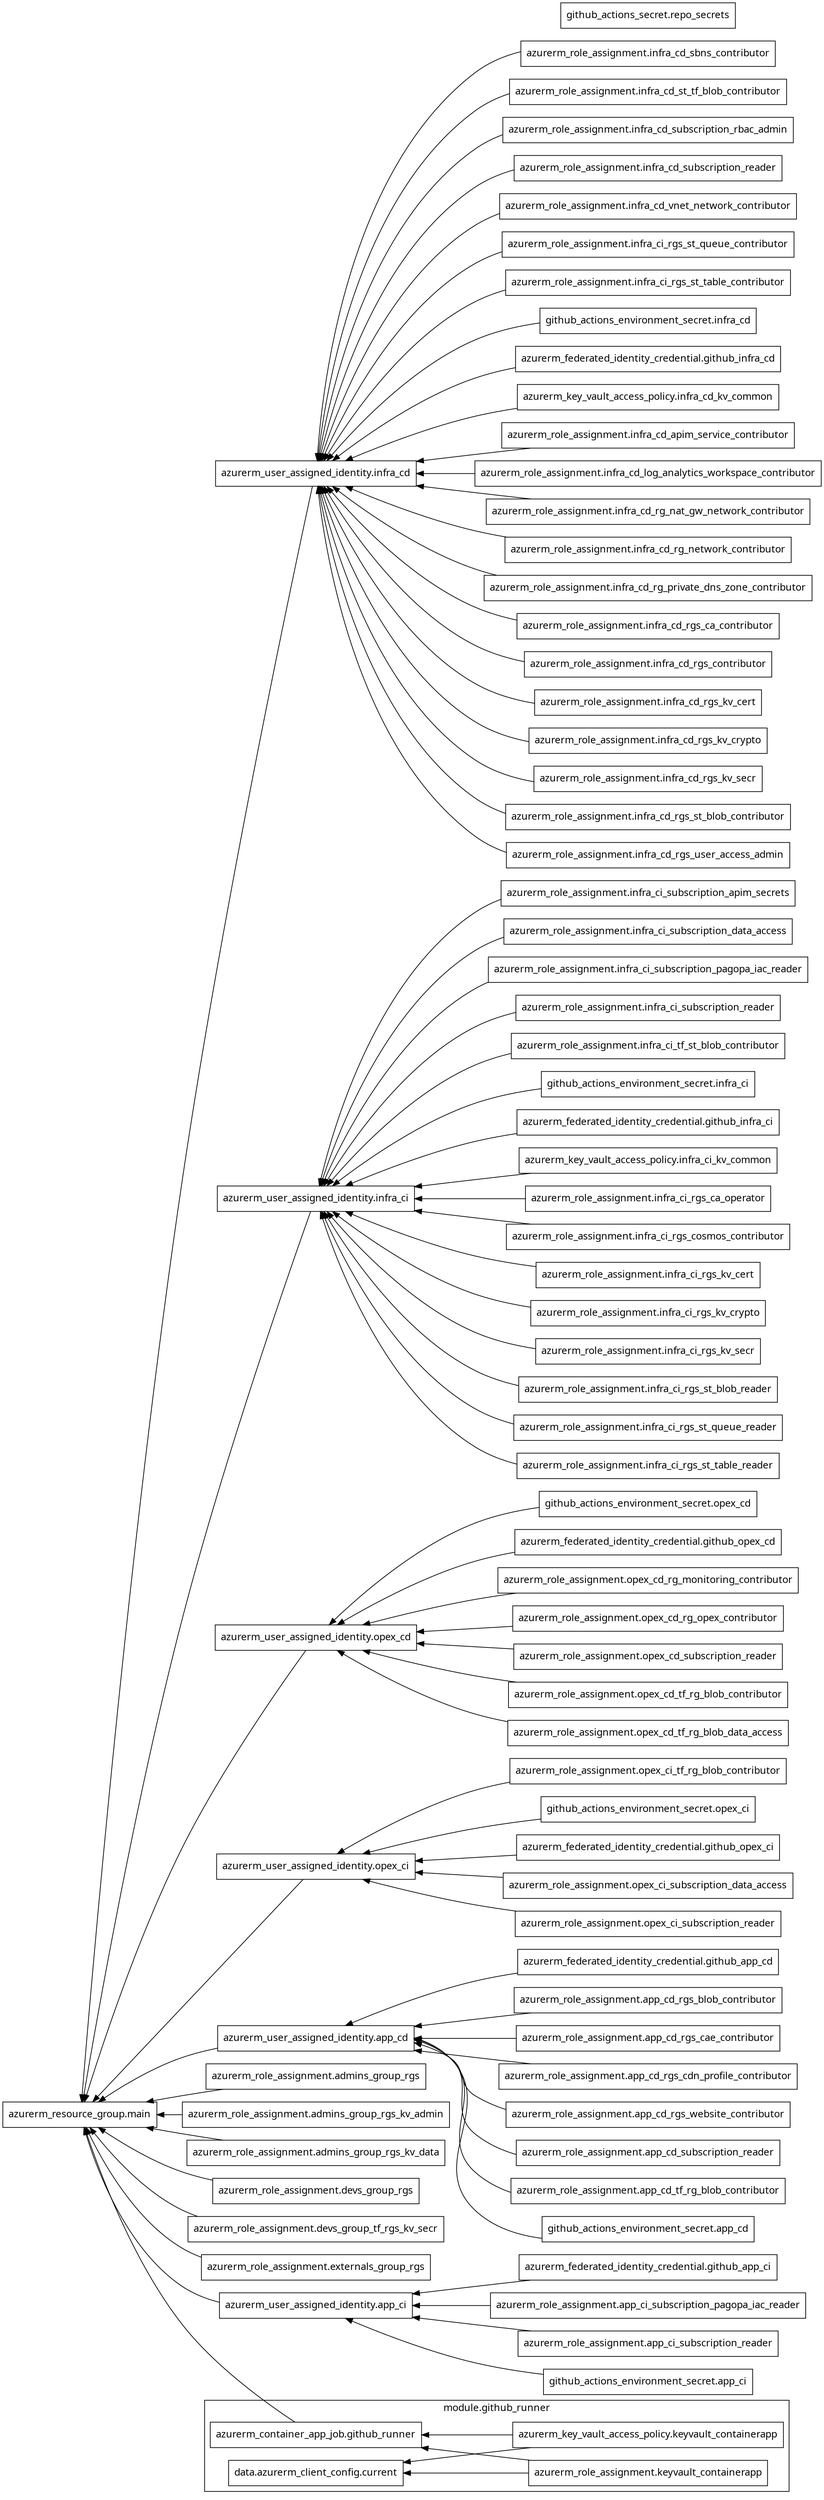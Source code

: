 digraph G {
  rankdir = "RL";
  node [shape = rect, fontname = "sans-serif"];
  "azurerm_federated_identity_credential.github_app_cd" [label="azurerm_federated_identity_credential.github_app_cd"];
  "azurerm_federated_identity_credential.github_app_ci" [label="azurerm_federated_identity_credential.github_app_ci"];
  "azurerm_federated_identity_credential.github_infra_cd" [label="azurerm_federated_identity_credential.github_infra_cd"];
  "azurerm_federated_identity_credential.github_infra_ci" [label="azurerm_federated_identity_credential.github_infra_ci"];
  "azurerm_federated_identity_credential.github_opex_cd" [label="azurerm_federated_identity_credential.github_opex_cd"];
  "azurerm_federated_identity_credential.github_opex_ci" [label="azurerm_federated_identity_credential.github_opex_ci"];
  "azurerm_key_vault_access_policy.infra_cd_kv_common" [label="azurerm_key_vault_access_policy.infra_cd_kv_common"];
  "azurerm_key_vault_access_policy.infra_ci_kv_common" [label="azurerm_key_vault_access_policy.infra_ci_kv_common"];
  "azurerm_resource_group.main" [label="azurerm_resource_group.main"];
  "azurerm_role_assignment.admins_group_rgs" [label="azurerm_role_assignment.admins_group_rgs"];
  "azurerm_role_assignment.admins_group_rgs_kv_admin" [label="azurerm_role_assignment.admins_group_rgs_kv_admin"];
  "azurerm_role_assignment.admins_group_rgs_kv_data" [label="azurerm_role_assignment.admins_group_rgs_kv_data"];
  "azurerm_role_assignment.app_cd_rgs_blob_contributor" [label="azurerm_role_assignment.app_cd_rgs_blob_contributor"];
  "azurerm_role_assignment.app_cd_rgs_cae_contributor" [label="azurerm_role_assignment.app_cd_rgs_cae_contributor"];
  "azurerm_role_assignment.app_cd_rgs_cdn_profile_contributor" [label="azurerm_role_assignment.app_cd_rgs_cdn_profile_contributor"];
  "azurerm_role_assignment.app_cd_rgs_website_contributor" [label="azurerm_role_assignment.app_cd_rgs_website_contributor"];
  "azurerm_role_assignment.app_cd_subscription_reader" [label="azurerm_role_assignment.app_cd_subscription_reader"];
  "azurerm_role_assignment.app_cd_tf_rg_blob_contributor" [label="azurerm_role_assignment.app_cd_tf_rg_blob_contributor"];
  "azurerm_role_assignment.app_ci_subscription_pagopa_iac_reader" [label="azurerm_role_assignment.app_ci_subscription_pagopa_iac_reader"];
  "azurerm_role_assignment.app_ci_subscription_reader" [label="azurerm_role_assignment.app_ci_subscription_reader"];
  "azurerm_role_assignment.devs_group_rgs" [label="azurerm_role_assignment.devs_group_rgs"];
  "azurerm_role_assignment.devs_group_tf_rgs_kv_secr" [label="azurerm_role_assignment.devs_group_tf_rgs_kv_secr"];
  "azurerm_role_assignment.externals_group_rgs" [label="azurerm_role_assignment.externals_group_rgs"];
  "azurerm_role_assignment.infra_cd_apim_service_contributor" [label="azurerm_role_assignment.infra_cd_apim_service_contributor"];
  "azurerm_role_assignment.infra_cd_log_analytics_workspace_contributor" [label="azurerm_role_assignment.infra_cd_log_analytics_workspace_contributor"];
  "azurerm_role_assignment.infra_cd_rg_nat_gw_network_contributor" [label="azurerm_role_assignment.infra_cd_rg_nat_gw_network_contributor"];
  "azurerm_role_assignment.infra_cd_rg_network_contributor" [label="azurerm_role_assignment.infra_cd_rg_network_contributor"];
  "azurerm_role_assignment.infra_cd_rg_private_dns_zone_contributor" [label="azurerm_role_assignment.infra_cd_rg_private_dns_zone_contributor"];
  "azurerm_role_assignment.infra_cd_rgs_ca_contributor" [label="azurerm_role_assignment.infra_cd_rgs_ca_contributor"];
  "azurerm_role_assignment.infra_cd_rgs_contributor" [label="azurerm_role_assignment.infra_cd_rgs_contributor"];
  "azurerm_role_assignment.infra_cd_rgs_kv_cert" [label="azurerm_role_assignment.infra_cd_rgs_kv_cert"];
  "azurerm_role_assignment.infra_cd_rgs_kv_crypto" [label="azurerm_role_assignment.infra_cd_rgs_kv_crypto"];
  "azurerm_role_assignment.infra_cd_rgs_kv_secr" [label="azurerm_role_assignment.infra_cd_rgs_kv_secr"];
  "azurerm_role_assignment.infra_cd_rgs_st_blob_contributor" [label="azurerm_role_assignment.infra_cd_rgs_st_blob_contributor"];
  "azurerm_role_assignment.infra_cd_rgs_user_access_admin" [label="azurerm_role_assignment.infra_cd_rgs_user_access_admin"];
  "azurerm_role_assignment.infra_cd_sbns_contributor" [label="azurerm_role_assignment.infra_cd_sbns_contributor"];
  "azurerm_role_assignment.infra_cd_st_tf_blob_contributor" [label="azurerm_role_assignment.infra_cd_st_tf_blob_contributor"];
  "azurerm_role_assignment.infra_cd_subscription_rbac_admin" [label="azurerm_role_assignment.infra_cd_subscription_rbac_admin"];
  "azurerm_role_assignment.infra_cd_subscription_reader" [label="azurerm_role_assignment.infra_cd_subscription_reader"];
  "azurerm_role_assignment.infra_cd_vnet_network_contributor" [label="azurerm_role_assignment.infra_cd_vnet_network_contributor"];
  "azurerm_role_assignment.infra_ci_rgs_ca_operator" [label="azurerm_role_assignment.infra_ci_rgs_ca_operator"];
  "azurerm_role_assignment.infra_ci_rgs_cosmos_contributor" [label="azurerm_role_assignment.infra_ci_rgs_cosmos_contributor"];
  "azurerm_role_assignment.infra_ci_rgs_kv_cert" [label="azurerm_role_assignment.infra_ci_rgs_kv_cert"];
  "azurerm_role_assignment.infra_ci_rgs_kv_crypto" [label="azurerm_role_assignment.infra_ci_rgs_kv_crypto"];
  "azurerm_role_assignment.infra_ci_rgs_kv_secr" [label="azurerm_role_assignment.infra_ci_rgs_kv_secr"];
  "azurerm_role_assignment.infra_ci_rgs_st_blob_reader" [label="azurerm_role_assignment.infra_ci_rgs_st_blob_reader"];
  "azurerm_role_assignment.infra_ci_rgs_st_queue_contributor" [label="azurerm_role_assignment.infra_ci_rgs_st_queue_contributor"];
  "azurerm_role_assignment.infra_ci_rgs_st_queue_reader" [label="azurerm_role_assignment.infra_ci_rgs_st_queue_reader"];
  "azurerm_role_assignment.infra_ci_rgs_st_table_contributor" [label="azurerm_role_assignment.infra_ci_rgs_st_table_contributor"];
  "azurerm_role_assignment.infra_ci_rgs_st_table_reader" [label="azurerm_role_assignment.infra_ci_rgs_st_table_reader"];
  "azurerm_role_assignment.infra_ci_subscription_apim_secrets" [label="azurerm_role_assignment.infra_ci_subscription_apim_secrets"];
  "azurerm_role_assignment.infra_ci_subscription_data_access" [label="azurerm_role_assignment.infra_ci_subscription_data_access"];
  "azurerm_role_assignment.infra_ci_subscription_pagopa_iac_reader" [label="azurerm_role_assignment.infra_ci_subscription_pagopa_iac_reader"];
  "azurerm_role_assignment.infra_ci_subscription_reader" [label="azurerm_role_assignment.infra_ci_subscription_reader"];
  "azurerm_role_assignment.infra_ci_tf_st_blob_contributor" [label="azurerm_role_assignment.infra_ci_tf_st_blob_contributor"];
  "azurerm_role_assignment.opex_cd_rg_monitoring_contributor" [label="azurerm_role_assignment.opex_cd_rg_monitoring_contributor"];
  "azurerm_role_assignment.opex_cd_rg_opex_contributor" [label="azurerm_role_assignment.opex_cd_rg_opex_contributor"];
  "azurerm_role_assignment.opex_cd_subscription_reader" [label="azurerm_role_assignment.opex_cd_subscription_reader"];
  "azurerm_role_assignment.opex_cd_tf_rg_blob_contributor" [label="azurerm_role_assignment.opex_cd_tf_rg_blob_contributor"];
  "azurerm_role_assignment.opex_cd_tf_rg_blob_data_access" [label="azurerm_role_assignment.opex_cd_tf_rg_blob_data_access"];
  "azurerm_role_assignment.opex_ci_subscription_data_access" [label="azurerm_role_assignment.opex_ci_subscription_data_access"];
  "azurerm_role_assignment.opex_ci_subscription_reader" [label="azurerm_role_assignment.opex_ci_subscription_reader"];
  "azurerm_role_assignment.opex_ci_tf_rg_blob_contributor" [label="azurerm_role_assignment.opex_ci_tf_rg_blob_contributor"];
  "azurerm_user_assigned_identity.app_cd" [label="azurerm_user_assigned_identity.app_cd"];
  "azurerm_user_assigned_identity.app_ci" [label="azurerm_user_assigned_identity.app_ci"];
  "azurerm_user_assigned_identity.infra_cd" [label="azurerm_user_assigned_identity.infra_cd"];
  "azurerm_user_assigned_identity.infra_ci" [label="azurerm_user_assigned_identity.infra_ci"];
  "azurerm_user_assigned_identity.opex_cd" [label="azurerm_user_assigned_identity.opex_cd"];
  "azurerm_user_assigned_identity.opex_ci" [label="azurerm_user_assigned_identity.opex_ci"];
  "github_actions_environment_secret.app_cd" [label="github_actions_environment_secret.app_cd"];
  "github_actions_environment_secret.app_ci" [label="github_actions_environment_secret.app_ci"];
  "github_actions_environment_secret.infra_cd" [label="github_actions_environment_secret.infra_cd"];
  "github_actions_environment_secret.infra_ci" [label="github_actions_environment_secret.infra_ci"];
  "github_actions_environment_secret.opex_cd" [label="github_actions_environment_secret.opex_cd"];
  "github_actions_environment_secret.opex_ci" [label="github_actions_environment_secret.opex_ci"];
  "github_actions_secret.repo_secrets" [label="github_actions_secret.repo_secrets"];
  subgraph "cluster_module.github_runner" {
    label = "module.github_runner"
    fontname = "sans-serif"
    "module.github_runner.data.azurerm_client_config.current" [label="data.azurerm_client_config.current"];
    "module.github_runner.azurerm_container_app_job.github_runner" [label="azurerm_container_app_job.github_runner"];
    "module.github_runner.azurerm_key_vault_access_policy.keyvault_containerapp" [label="azurerm_key_vault_access_policy.keyvault_containerapp"];
    "module.github_runner.azurerm_role_assignment.keyvault_containerapp" [label="azurerm_role_assignment.keyvault_containerapp"];
  }
  "azurerm_federated_identity_credential.github_app_cd" -> "azurerm_user_assigned_identity.app_cd";
  "azurerm_federated_identity_credential.github_app_ci" -> "azurerm_user_assigned_identity.app_ci";
  "azurerm_federated_identity_credential.github_infra_cd" -> "azurerm_user_assigned_identity.infra_cd";
  "azurerm_federated_identity_credential.github_infra_ci" -> "azurerm_user_assigned_identity.infra_ci";
  "azurerm_federated_identity_credential.github_opex_cd" -> "azurerm_user_assigned_identity.opex_cd";
  "azurerm_federated_identity_credential.github_opex_ci" -> "azurerm_user_assigned_identity.opex_ci";
  "azurerm_key_vault_access_policy.infra_cd_kv_common" -> "azurerm_user_assigned_identity.infra_cd";
  "azurerm_key_vault_access_policy.infra_ci_kv_common" -> "azurerm_user_assigned_identity.infra_ci";
  "azurerm_role_assignment.admins_group_rgs" -> "azurerm_resource_group.main";
  "azurerm_role_assignment.admins_group_rgs_kv_admin" -> "azurerm_resource_group.main";
  "azurerm_role_assignment.admins_group_rgs_kv_data" -> "azurerm_resource_group.main";
  "azurerm_role_assignment.app_cd_rgs_blob_contributor" -> "azurerm_user_assigned_identity.app_cd";
  "azurerm_role_assignment.app_cd_rgs_cae_contributor" -> "azurerm_user_assigned_identity.app_cd";
  "azurerm_role_assignment.app_cd_rgs_cdn_profile_contributor" -> "azurerm_user_assigned_identity.app_cd";
  "azurerm_role_assignment.app_cd_rgs_website_contributor" -> "azurerm_user_assigned_identity.app_cd";
  "azurerm_role_assignment.app_cd_subscription_reader" -> "azurerm_user_assigned_identity.app_cd";
  "azurerm_role_assignment.app_cd_tf_rg_blob_contributor" -> "azurerm_user_assigned_identity.app_cd";
  "azurerm_role_assignment.app_ci_subscription_pagopa_iac_reader" -> "azurerm_user_assigned_identity.app_ci";
  "azurerm_role_assignment.app_ci_subscription_reader" -> "azurerm_user_assigned_identity.app_ci";
  "azurerm_role_assignment.devs_group_rgs" -> "azurerm_resource_group.main";
  "azurerm_role_assignment.devs_group_tf_rgs_kv_secr" -> "azurerm_resource_group.main";
  "azurerm_role_assignment.externals_group_rgs" -> "azurerm_resource_group.main";
  "azurerm_role_assignment.infra_cd_apim_service_contributor" -> "azurerm_user_assigned_identity.infra_cd";
  "azurerm_role_assignment.infra_cd_log_analytics_workspace_contributor" -> "azurerm_user_assigned_identity.infra_cd";
  "azurerm_role_assignment.infra_cd_rg_nat_gw_network_contributor" -> "azurerm_user_assigned_identity.infra_cd";
  "azurerm_role_assignment.infra_cd_rg_network_contributor" -> "azurerm_user_assigned_identity.infra_cd";
  "azurerm_role_assignment.infra_cd_rg_private_dns_zone_contributor" -> "azurerm_user_assigned_identity.infra_cd";
  "azurerm_role_assignment.infra_cd_rgs_ca_contributor" -> "azurerm_user_assigned_identity.infra_cd";
  "azurerm_role_assignment.infra_cd_rgs_contributor" -> "azurerm_user_assigned_identity.infra_cd";
  "azurerm_role_assignment.infra_cd_rgs_kv_cert" -> "azurerm_user_assigned_identity.infra_cd";
  "azurerm_role_assignment.infra_cd_rgs_kv_crypto" -> "azurerm_user_assigned_identity.infra_cd";
  "azurerm_role_assignment.infra_cd_rgs_kv_secr" -> "azurerm_user_assigned_identity.infra_cd";
  "azurerm_role_assignment.infra_cd_rgs_st_blob_contributor" -> "azurerm_user_assigned_identity.infra_cd";
  "azurerm_role_assignment.infra_cd_rgs_user_access_admin" -> "azurerm_user_assigned_identity.infra_cd";
  "azurerm_role_assignment.infra_cd_sbns_contributor" -> "azurerm_user_assigned_identity.infra_cd";
  "azurerm_role_assignment.infra_cd_st_tf_blob_contributor" -> "azurerm_user_assigned_identity.infra_cd";
  "azurerm_role_assignment.infra_cd_subscription_rbac_admin" -> "azurerm_user_assigned_identity.infra_cd";
  "azurerm_role_assignment.infra_cd_subscription_reader" -> "azurerm_user_assigned_identity.infra_cd";
  "azurerm_role_assignment.infra_cd_vnet_network_contributor" -> "azurerm_user_assigned_identity.infra_cd";
  "azurerm_role_assignment.infra_ci_rgs_ca_operator" -> "azurerm_user_assigned_identity.infra_ci";
  "azurerm_role_assignment.infra_ci_rgs_cosmos_contributor" -> "azurerm_user_assigned_identity.infra_ci";
  "azurerm_role_assignment.infra_ci_rgs_kv_cert" -> "azurerm_user_assigned_identity.infra_ci";
  "azurerm_role_assignment.infra_ci_rgs_kv_crypto" -> "azurerm_user_assigned_identity.infra_ci";
  "azurerm_role_assignment.infra_ci_rgs_kv_secr" -> "azurerm_user_assigned_identity.infra_ci";
  "azurerm_role_assignment.infra_ci_rgs_st_blob_reader" -> "azurerm_user_assigned_identity.infra_ci";
  "azurerm_role_assignment.infra_ci_rgs_st_queue_contributor" -> "azurerm_user_assigned_identity.infra_cd";
  "azurerm_role_assignment.infra_ci_rgs_st_queue_reader" -> "azurerm_user_assigned_identity.infra_ci";
  "azurerm_role_assignment.infra_ci_rgs_st_table_contributor" -> "azurerm_user_assigned_identity.infra_cd";
  "azurerm_role_assignment.infra_ci_rgs_st_table_reader" -> "azurerm_user_assigned_identity.infra_ci";
  "azurerm_role_assignment.infra_ci_subscription_apim_secrets" -> "azurerm_user_assigned_identity.infra_ci";
  "azurerm_role_assignment.infra_ci_subscription_data_access" -> "azurerm_user_assigned_identity.infra_ci";
  "azurerm_role_assignment.infra_ci_subscription_pagopa_iac_reader" -> "azurerm_user_assigned_identity.infra_ci";
  "azurerm_role_assignment.infra_ci_subscription_reader" -> "azurerm_user_assigned_identity.infra_ci";
  "azurerm_role_assignment.infra_ci_tf_st_blob_contributor" -> "azurerm_user_assigned_identity.infra_ci";
  "azurerm_role_assignment.opex_cd_rg_monitoring_contributor" -> "azurerm_user_assigned_identity.opex_cd";
  "azurerm_role_assignment.opex_cd_rg_opex_contributor" -> "azurerm_user_assigned_identity.opex_cd";
  "azurerm_role_assignment.opex_cd_subscription_reader" -> "azurerm_user_assigned_identity.opex_cd";
  "azurerm_role_assignment.opex_cd_tf_rg_blob_contributor" -> "azurerm_user_assigned_identity.opex_cd";
  "azurerm_role_assignment.opex_cd_tf_rg_blob_data_access" -> "azurerm_user_assigned_identity.opex_cd";
  "azurerm_role_assignment.opex_ci_subscription_data_access" -> "azurerm_user_assigned_identity.opex_ci";
  "azurerm_role_assignment.opex_ci_subscription_reader" -> "azurerm_user_assigned_identity.opex_ci";
  "azurerm_role_assignment.opex_ci_tf_rg_blob_contributor" -> "azurerm_user_assigned_identity.opex_ci";
  "azurerm_user_assigned_identity.app_cd" -> "azurerm_resource_group.main";
  "azurerm_user_assigned_identity.app_ci" -> "azurerm_resource_group.main";
  "azurerm_user_assigned_identity.infra_cd" -> "azurerm_resource_group.main";
  "azurerm_user_assigned_identity.infra_ci" -> "azurerm_resource_group.main";
  "azurerm_user_assigned_identity.opex_cd" -> "azurerm_resource_group.main";
  "azurerm_user_assigned_identity.opex_ci" -> "azurerm_resource_group.main";
  "github_actions_environment_secret.app_cd" -> "azurerm_user_assigned_identity.app_cd";
  "github_actions_environment_secret.app_ci" -> "azurerm_user_assigned_identity.app_ci";
  "github_actions_environment_secret.infra_cd" -> "azurerm_user_assigned_identity.infra_cd";
  "github_actions_environment_secret.infra_ci" -> "azurerm_user_assigned_identity.infra_ci";
  "github_actions_environment_secret.opex_cd" -> "azurerm_user_assigned_identity.opex_cd";
  "github_actions_environment_secret.opex_ci" -> "azurerm_user_assigned_identity.opex_ci";
  "module.github_runner.azurerm_container_app_job.github_runner" -> "azurerm_resource_group.main";
  "module.github_runner.azurerm_key_vault_access_policy.keyvault_containerapp" -> "module.github_runner.data.azurerm_client_config.current";
  "module.github_runner.azurerm_key_vault_access_policy.keyvault_containerapp" -> "module.github_runner.azurerm_container_app_job.github_runner";
  "module.github_runner.azurerm_role_assignment.keyvault_containerapp" -> "module.github_runner.data.azurerm_client_config.current";
  "module.github_runner.azurerm_role_assignment.keyvault_containerapp" -> "module.github_runner.azurerm_container_app_job.github_runner";
}
